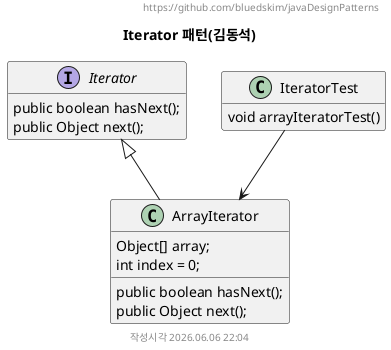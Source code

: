 @startuml Iterator 패턴(김동석)

hide empty members
hide empty methods

title Iterator 패턴(김동석)
header https://github.com/bluedskim/javaDesignPatterns
footer 작성시각 %date("yyyy.MM.dd' 'HH:mm")


interface Iterator {
	public boolean hasNext();
	public Object next();
}

class ArrayIterator {
	public boolean hasNext();
	public Object next();
	Object[] array;
	int index = 0;
}

class IteratorTest {
	void arrayIteratorTest()
}

Iterator <|-- ArrayIterator

IteratorTest --> ArrayIterator

@enduml